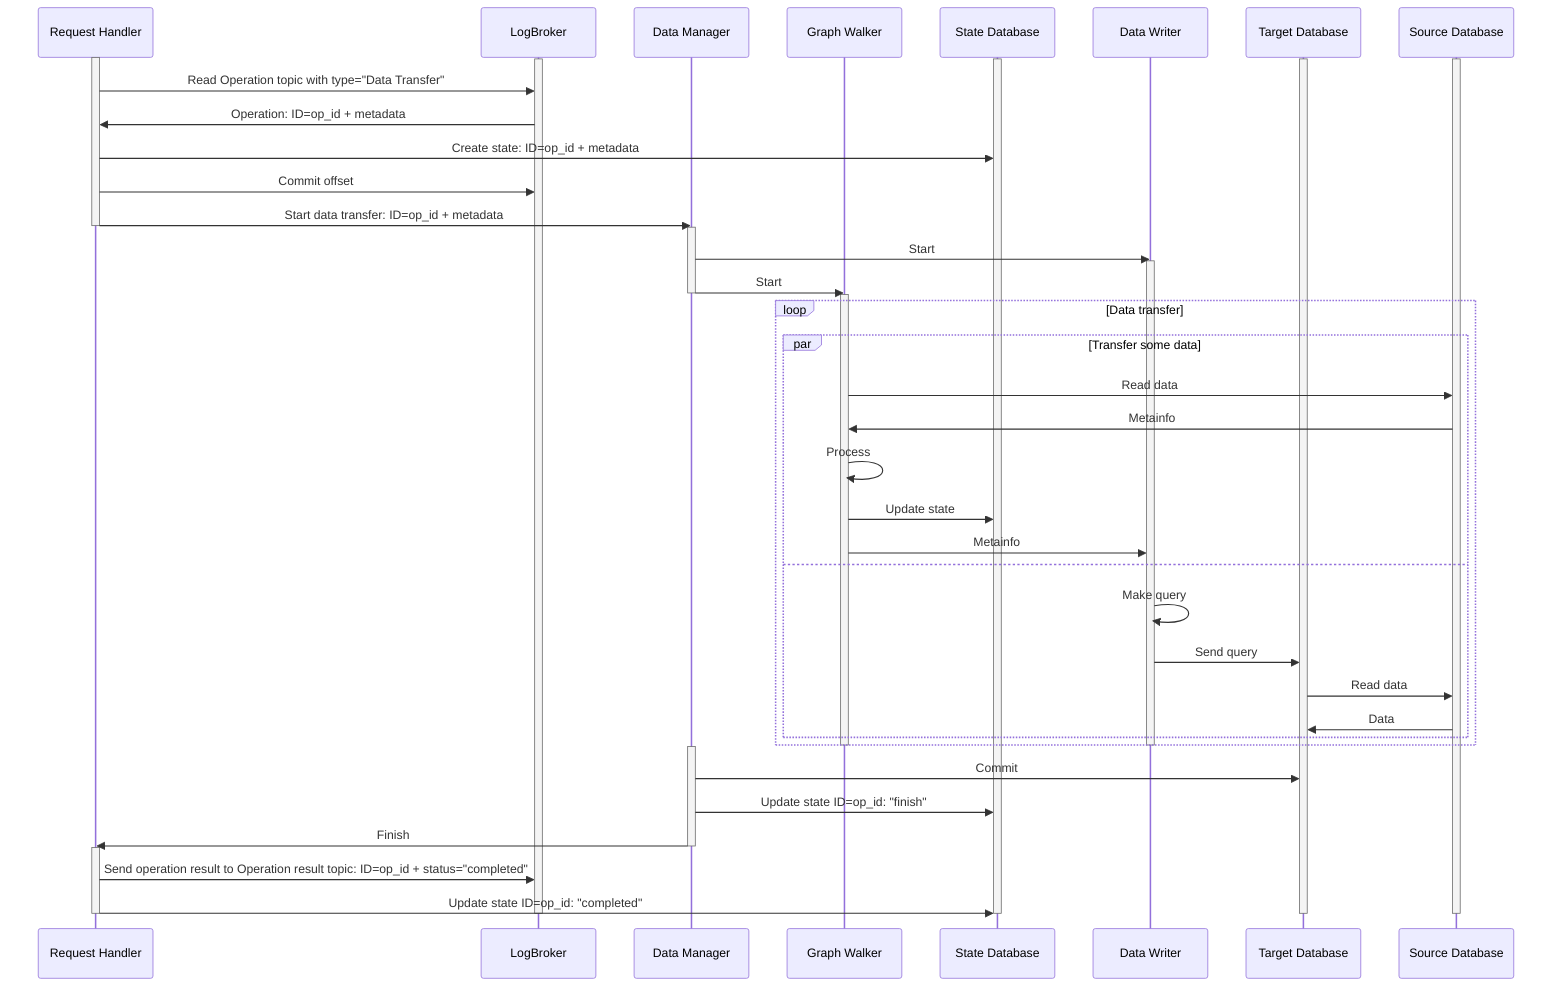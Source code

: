 sequenceDiagram

participant request_handler as Request Handler

participant topic as LogBroker

participant data_manager as Data Manager

participant graph_walker as Graph Walker

participant state_db as State Database

participant data_writer as Data Writer

participant target_db as Target Database

participant source_db as Source Database



activate request_handler

activate topic

activate state_db

activate source_db

activate target_db



request_handler->>topic: Read Operation topic with type="Data Transfer"

topic->>request_handler: Operation: ID=op_id + metadata

request_handler->>state_db: Create state: ID=op_id + metadata

request_handler->>topic: Commit offset

request_handler->>data_manager: Start data transfer: ID=op_id + metadata

deactivate request_handler



activate data_manager

data_manager->>data_writer: Start

activate data_writer

data_manager->>graph_walker: Start

activate graph_walker

deactivate data_manager



loop Data transfer

par Transfer some data

graph_walker->>source_db: Read data

source_db->>graph_walker: Metainfo

graph_walker->>graph_walker: Process

graph_walker->>state_db: Update state

graph_walker->>data_writer: Metainfo

and

data_writer->>data_writer: Make query

data_writer->>target_db: Send query

target_db->>source_db: Read data

source_db->>target_db: Data

end

end

deactivate graph_walker

deactivate data_writer

activate data_manager



data_manager->>target_db: Commit

data_manager->>state_db: Update state ID=op_id: "finish"

data_manager->>request_handler: Finish

deactivate data_manager



activate request_handler

request_handler->>topic: Send operation result to Operation result topic: ID=op_id + status="completed"

request_handler->>state_db: Update state ID=op_id: "completed"



deactivate topic

deactivate request_handler

deactivate state_db

deactivate source_db

deactivate target_db